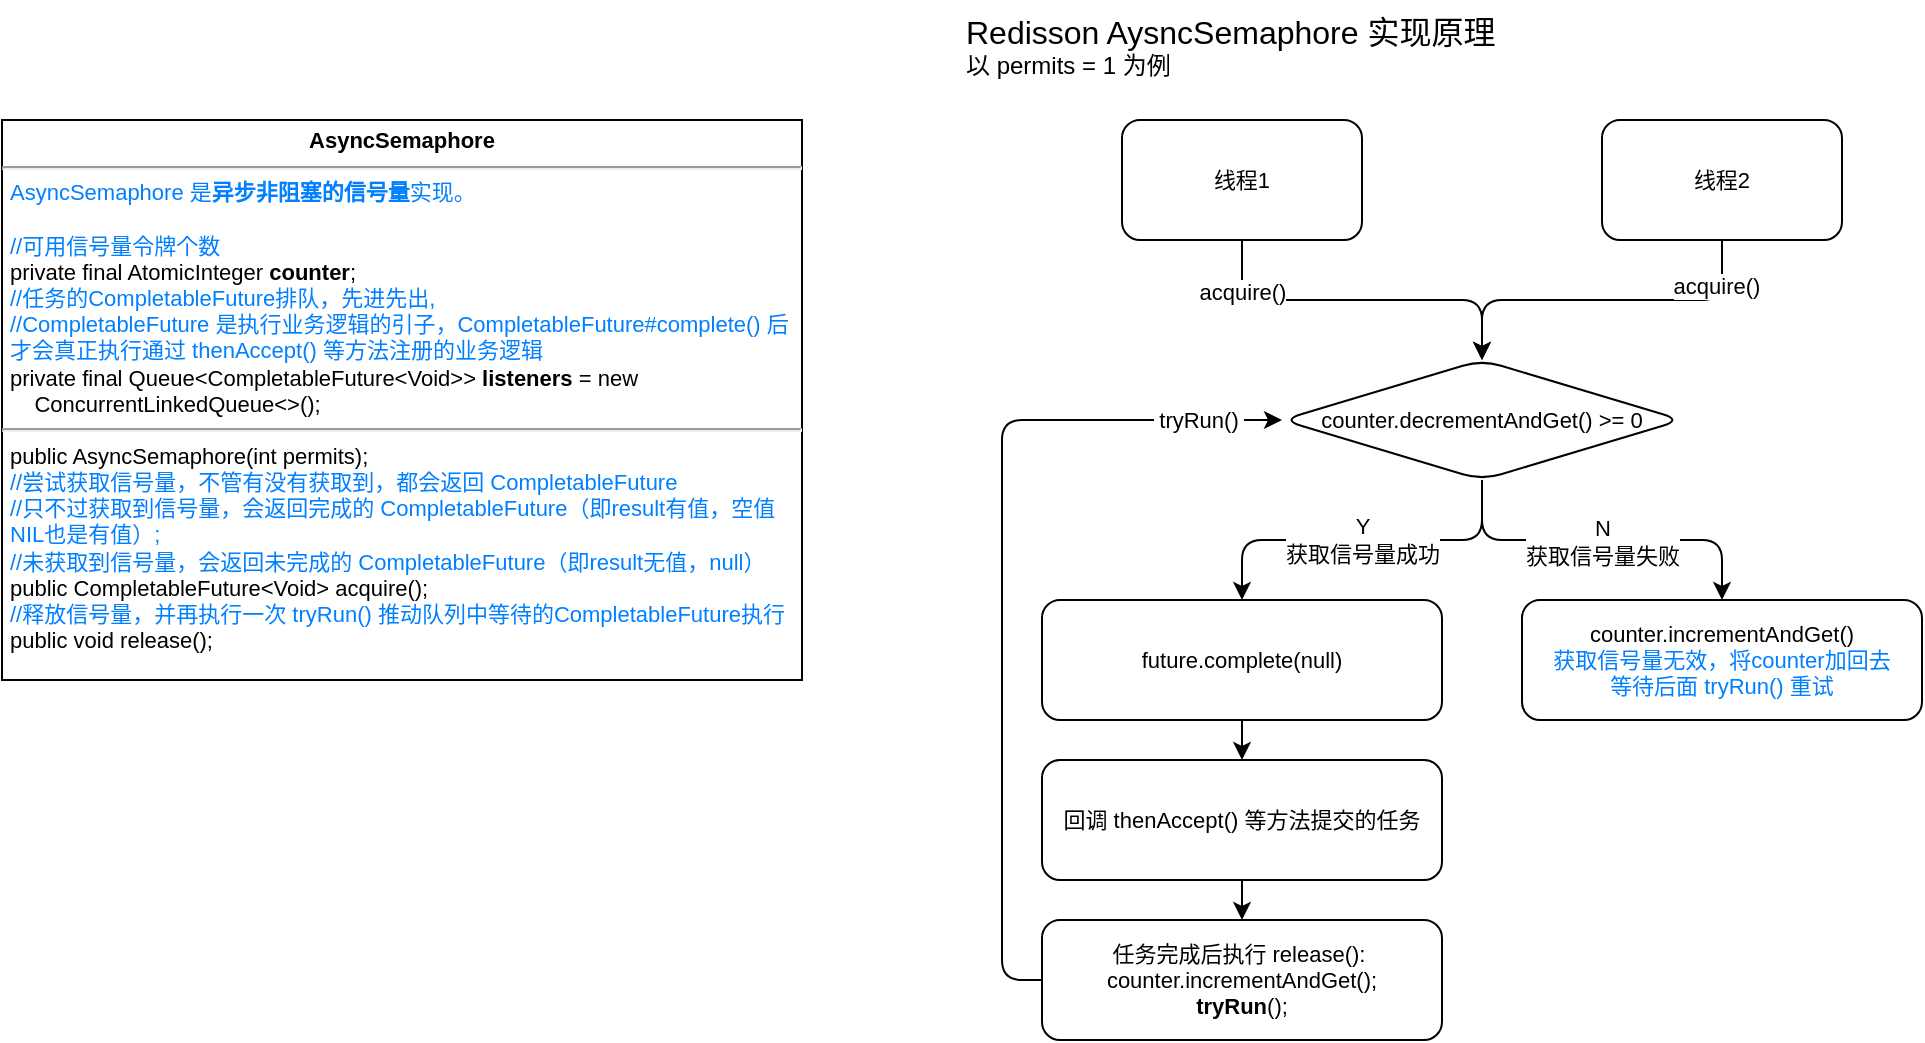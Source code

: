 <mxfile version="21.6.5" type="device">
  <diagram name="第 1 页" id="MWc46mpDBLFMnkCVnUhl">
    <mxGraphModel dx="1941" dy="879" grid="1" gridSize="10" guides="1" tooltips="1" connect="1" arrows="1" fold="1" page="1" pageScale="1" pageWidth="827" pageHeight="1169" math="0" shadow="0">
      <root>
        <mxCell id="0" />
        <mxCell id="1" parent="0" />
        <mxCell id="iAfkGreFBC2KDctG5Brv-6" value="" style="edgeStyle=orthogonalEdgeStyle;rounded=1;orthogonalLoop=1;jettySize=auto;html=1;entryX=0.5;entryY=0;entryDx=0;entryDy=0;fontSize=11;" edge="1" parent="1" source="iAfkGreFBC2KDctG5Brv-1" target="iAfkGreFBC2KDctG5Brv-7">
          <mxGeometry relative="1" as="geometry">
            <mxPoint x="300" y="180" as="targetPoint" />
          </mxGeometry>
        </mxCell>
        <mxCell id="iAfkGreFBC2KDctG5Brv-9" value="acquire()" style="edgeLabel;html=1;align=center;verticalAlign=middle;resizable=0;points=[];fontSize=11;" vertex="1" connectable="0" parent="iAfkGreFBC2KDctG5Brv-6">
          <mxGeometry x="-0.8" y="1" relative="1" as="geometry">
            <mxPoint x="-1" y="8" as="offset" />
          </mxGeometry>
        </mxCell>
        <mxCell id="iAfkGreFBC2KDctG5Brv-1" value="线程1" style="rounded=1;whiteSpace=wrap;html=1;fontSize=11;" vertex="1" parent="1">
          <mxGeometry x="120" y="80" width="120" height="60" as="geometry" />
        </mxCell>
        <mxCell id="iAfkGreFBC2KDctG5Brv-2" value="&lt;p style=&quot;margin: 4px 0px 0px; text-align: center; font-size: 11px;&quot;&gt;&lt;b style=&quot;font-size: 11px;&quot;&gt;AsyncSemaphore&lt;/b&gt;&lt;/p&gt;&lt;hr style=&quot;font-size: 11px;&quot;&gt;&lt;p style=&quot;margin: 0px 0px 0px 4px; font-size: 11px;&quot;&gt;&lt;font color=&quot;#007fff&quot; style=&quot;font-size: 11px;&quot;&gt;AsyncSemaphore 是&lt;b&gt;异步非阻塞的信号量&lt;/b&gt;实现。&lt;/font&gt;&lt;/p&gt;&lt;p style=&quot;margin: 0px 0px 0px 4px; font-size: 11px;&quot;&gt;&lt;font color=&quot;#007fff&quot; style=&quot;font-size: 11px;&quot;&gt;&lt;br&gt;&lt;/font&gt;&lt;/p&gt;&lt;p style=&quot;margin: 0px 0px 0px 4px; font-size: 11px;&quot;&gt;&lt;font color=&quot;#007fff&quot; style=&quot;font-size: 11px;&quot;&gt;//可用信号量令牌个数&lt;/font&gt;&lt;/p&gt;&lt;p style=&quot;margin: 0px 0px 0px 4px; font-size: 11px;&quot;&gt;private final AtomicInteger &lt;b style=&quot;font-size: 11px;&quot;&gt;counter&lt;/b&gt;;&lt;/p&gt;&lt;p style=&quot;margin: 0px 0px 0px 4px; font-size: 11px;&quot;&gt;&lt;font color=&quot;#007fff&quot; style=&quot;font-size: 11px;&quot;&gt;//任务的CompletableFuture排队，先进先出, &lt;br&gt;//CompletableFuture 是执行业务逻辑的引子，CompletableFuture#complete() 后才会真正执行通过 thenAccept() 等方法注册的业务逻辑&lt;/font&gt;&lt;/p&gt;&lt;p style=&quot;margin: 0px 0px 0px 4px; font-size: 11px;&quot;&gt;private final Queue&amp;lt;CompletableFuture&amp;lt;Void&amp;gt;&amp;gt; &lt;b style=&quot;font-size: 11px;&quot;&gt;listeners&lt;/b&gt; = new &lt;span style=&quot;font-size: 11px;&quot;&gt;&lt;span style=&quot;font-size: 11px;&quot;&gt;&amp;nbsp;&amp;nbsp;&amp;nbsp;&amp;nbsp;&lt;/span&gt;&lt;/span&gt;ConcurrentLinkedQueue&amp;lt;&amp;gt;();&lt;/p&gt;&lt;hr style=&quot;font-size: 11px;&quot;&gt;&lt;p style=&quot;margin: 0px 0px 0px 4px; font-size: 11px;&quot;&gt;public AsyncSemaphore(int permits);&lt;/p&gt;&lt;p style=&quot;margin: 0px 0px 0px 4px; font-size: 11px;&quot;&gt;&lt;font color=&quot;#007fff&quot;&gt;//尝试获取信号量，不管有没有获取到，都会返回 CompletableFuture&lt;/font&gt;&lt;/p&gt;&lt;p style=&quot;margin: 0px 0px 0px 4px; font-size: 11px;&quot;&gt;&lt;font color=&quot;#007fff&quot;&gt;//只不过获取到信号量，会返回完成的 CompletableFuture（即result有值，空值NIL也是有值）;&amp;nbsp;&lt;/font&gt;&lt;/p&gt;&lt;p style=&quot;margin: 0px 0px 0px 4px; font-size: 11px;&quot;&gt;&lt;font color=&quot;#007fff&quot;&gt;//未获取到信号量，会返回未完成的 CompletableFuture（即result无值，null）&lt;/font&gt;&lt;/p&gt;&lt;p style=&quot;margin: 0px 0px 0px 4px; font-size: 11px;&quot;&gt;public CompletableFuture&amp;lt;Void&amp;gt; acquire();&lt;br style=&quot;font-size: 11px;&quot;&gt;&lt;/p&gt;&lt;p style=&quot;margin: 0px 0px 0px 4px;&quot;&gt;&lt;font color=&quot;#007fff&quot;&gt;//释放信号量，并再执行一次 tryRun() 推动队列中等待的CompletableFuture执行&lt;/font&gt;&lt;/p&gt;&lt;p style=&quot;margin: 0px 0px 0px 4px; font-size: 11px;&quot;&gt;public void release();&lt;br style=&quot;font-size: 11px;&quot;&gt;&lt;/p&gt;&lt;p style=&quot;margin: 0px 0px 0px 4px; font-size: 11px;&quot;&gt;&lt;br style=&quot;font-size: 11px;&quot;&gt;&lt;/p&gt;" style="verticalAlign=top;align=left;overflow=fill;fontSize=11;fontFamily=Helvetica;html=1;whiteSpace=wrap;" vertex="1" parent="1">
          <mxGeometry x="-440" y="80" width="400" height="280" as="geometry" />
        </mxCell>
        <mxCell id="iAfkGreFBC2KDctG5Brv-3" value="&lt;font style=&quot;font-size: 16px;&quot;&gt;Redisson AysncSemaphore 实现原理&lt;br&gt;&lt;/font&gt;以 permits = 1 为例" style="text;html=1;strokeColor=none;fillColor=none;align=left;verticalAlign=top;whiteSpace=wrap;rounded=0;" vertex="1" parent="1">
          <mxGeometry x="40" y="20" width="400" height="50" as="geometry" />
        </mxCell>
        <mxCell id="iAfkGreFBC2KDctG5Brv-8" style="edgeStyle=orthogonalEdgeStyle;rounded=1;orthogonalLoop=1;jettySize=auto;html=1;exitX=0.5;exitY=1;exitDx=0;exitDy=0;entryX=0.5;entryY=0;entryDx=0;entryDy=0;fontSize=11;" edge="1" parent="1" source="iAfkGreFBC2KDctG5Brv-4" target="iAfkGreFBC2KDctG5Brv-7">
          <mxGeometry relative="1" as="geometry" />
        </mxCell>
        <mxCell id="iAfkGreFBC2KDctG5Brv-10" value="acquire()" style="edgeLabel;html=1;align=center;verticalAlign=middle;resizable=0;points=[];fontSize=11;" vertex="1" connectable="0" parent="iAfkGreFBC2KDctG5Brv-8">
          <mxGeometry x="-0.746" y="-3" relative="1" as="geometry">
            <mxPoint as="offset" />
          </mxGeometry>
        </mxCell>
        <mxCell id="iAfkGreFBC2KDctG5Brv-4" value="线程2" style="rounded=1;whiteSpace=wrap;html=1;fontSize=11;" vertex="1" parent="1">
          <mxGeometry x="360" y="80" width="120" height="60" as="geometry" />
        </mxCell>
        <mxCell id="iAfkGreFBC2KDctG5Brv-12" value="" style="edgeStyle=orthogonalEdgeStyle;rounded=1;orthogonalLoop=1;jettySize=auto;html=1;fontSize=11;" edge="1" parent="1" source="iAfkGreFBC2KDctG5Brv-7" target="iAfkGreFBC2KDctG5Brv-11">
          <mxGeometry relative="1" as="geometry" />
        </mxCell>
        <mxCell id="iAfkGreFBC2KDctG5Brv-13" value="Y&lt;br style=&quot;font-size: 11px;&quot;&gt;获取信号量成功" style="edgeLabel;html=1;align=center;verticalAlign=middle;resizable=0;points=[];fontSize=11;" vertex="1" connectable="0" parent="iAfkGreFBC2KDctG5Brv-12">
          <mxGeometry x="-0.344" y="-3" relative="1" as="geometry">
            <mxPoint x="-31" y="3" as="offset" />
          </mxGeometry>
        </mxCell>
        <mxCell id="iAfkGreFBC2KDctG5Brv-15" style="edgeStyle=orthogonalEdgeStyle;rounded=1;orthogonalLoop=1;jettySize=auto;html=1;exitX=0.5;exitY=1;exitDx=0;exitDy=0;fontSize=11;" edge="1" parent="1" source="iAfkGreFBC2KDctG5Brv-7" target="iAfkGreFBC2KDctG5Brv-14">
          <mxGeometry relative="1" as="geometry" />
        </mxCell>
        <mxCell id="iAfkGreFBC2KDctG5Brv-16" value="N&lt;br style=&quot;font-size: 11px;&quot;&gt;获取信号量失败" style="edgeLabel;html=1;align=center;verticalAlign=middle;resizable=0;points=[];fontSize=11;" vertex="1" connectable="0" parent="iAfkGreFBC2KDctG5Brv-15">
          <mxGeometry x="-0.056" y="-1" relative="1" as="geometry">
            <mxPoint x="5" as="offset" />
          </mxGeometry>
        </mxCell>
        <mxCell id="iAfkGreFBC2KDctG5Brv-7" value="counter.decrementAndGet() &amp;gt;= 0" style="rhombus;whiteSpace=wrap;html=1;rounded=1;fontSize=11;" vertex="1" parent="1">
          <mxGeometry x="200" y="200" width="200" height="60" as="geometry" />
        </mxCell>
        <mxCell id="iAfkGreFBC2KDctG5Brv-18" value="" style="edgeStyle=orthogonalEdgeStyle;rounded=1;orthogonalLoop=1;jettySize=auto;html=1;fontSize=11;" edge="1" parent="1" source="iAfkGreFBC2KDctG5Brv-11" target="iAfkGreFBC2KDctG5Brv-17">
          <mxGeometry relative="1" as="geometry" />
        </mxCell>
        <mxCell id="iAfkGreFBC2KDctG5Brv-11" value="future.complete(null)" style="whiteSpace=wrap;html=1;rounded=1;fontSize=11;" vertex="1" parent="1">
          <mxGeometry x="80" y="320" width="200" height="60" as="geometry" />
        </mxCell>
        <mxCell id="iAfkGreFBC2KDctG5Brv-14" value="counter.incrementAndGet()&lt;br style=&quot;font-size: 11px;&quot;&gt;&lt;font color=&quot;#007fff&quot; style=&quot;font-size: 11px;&quot;&gt;获取信号量无效，将counter加回去&lt;br style=&quot;font-size: 11px;&quot;&gt;等待后面 tryRun() 重试&lt;br style=&quot;font-size: 11px;&quot;&gt;&lt;/font&gt;" style="whiteSpace=wrap;html=1;rounded=1;fontSize=11;" vertex="1" parent="1">
          <mxGeometry x="320" y="320" width="200" height="60" as="geometry" />
        </mxCell>
        <mxCell id="iAfkGreFBC2KDctG5Brv-20" value="" style="edgeStyle=orthogonalEdgeStyle;rounded=1;orthogonalLoop=1;jettySize=auto;html=1;fontSize=11;" edge="1" parent="1" source="iAfkGreFBC2KDctG5Brv-17" target="iAfkGreFBC2KDctG5Brv-19">
          <mxGeometry relative="1" as="geometry" />
        </mxCell>
        <mxCell id="iAfkGreFBC2KDctG5Brv-17" value="回调 thenAccept() 等方法提交的任务" style="whiteSpace=wrap;html=1;rounded=1;fontSize=11;" vertex="1" parent="1">
          <mxGeometry x="80" y="400" width="200" height="60" as="geometry" />
        </mxCell>
        <mxCell id="iAfkGreFBC2KDctG5Brv-21" style="edgeStyle=orthogonalEdgeStyle;rounded=1;orthogonalLoop=1;jettySize=auto;html=1;exitX=0;exitY=0.5;exitDx=0;exitDy=0;entryX=0;entryY=0.5;entryDx=0;entryDy=0;fontSize=11;" edge="1" parent="1" source="iAfkGreFBC2KDctG5Brv-19" target="iAfkGreFBC2KDctG5Brv-7">
          <mxGeometry relative="1" as="geometry" />
        </mxCell>
        <mxCell id="iAfkGreFBC2KDctG5Brv-23" value="&amp;nbsp;tryRun()&amp;nbsp;" style="edgeLabel;html=1;align=center;verticalAlign=middle;resizable=0;points=[];fontSize=11;" vertex="1" connectable="0" parent="iAfkGreFBC2KDctG5Brv-21">
          <mxGeometry x="0.809" y="-2" relative="1" as="geometry">
            <mxPoint y="-2" as="offset" />
          </mxGeometry>
        </mxCell>
        <mxCell id="iAfkGreFBC2KDctG5Brv-19" value="任务完成后执行&amp;nbsp;release():&amp;nbsp;&lt;br style=&quot;font-size: 11px;&quot;&gt;counter.incrementAndGet();&lt;br style=&quot;font-size: 11px;&quot;&gt;&lt;b style=&quot;font-size: 11px;&quot;&gt;tryRun&lt;/b&gt;();" style="whiteSpace=wrap;html=1;rounded=1;fontSize=11;" vertex="1" parent="1">
          <mxGeometry x="80" y="480" width="200" height="60" as="geometry" />
        </mxCell>
      </root>
    </mxGraphModel>
  </diagram>
</mxfile>
